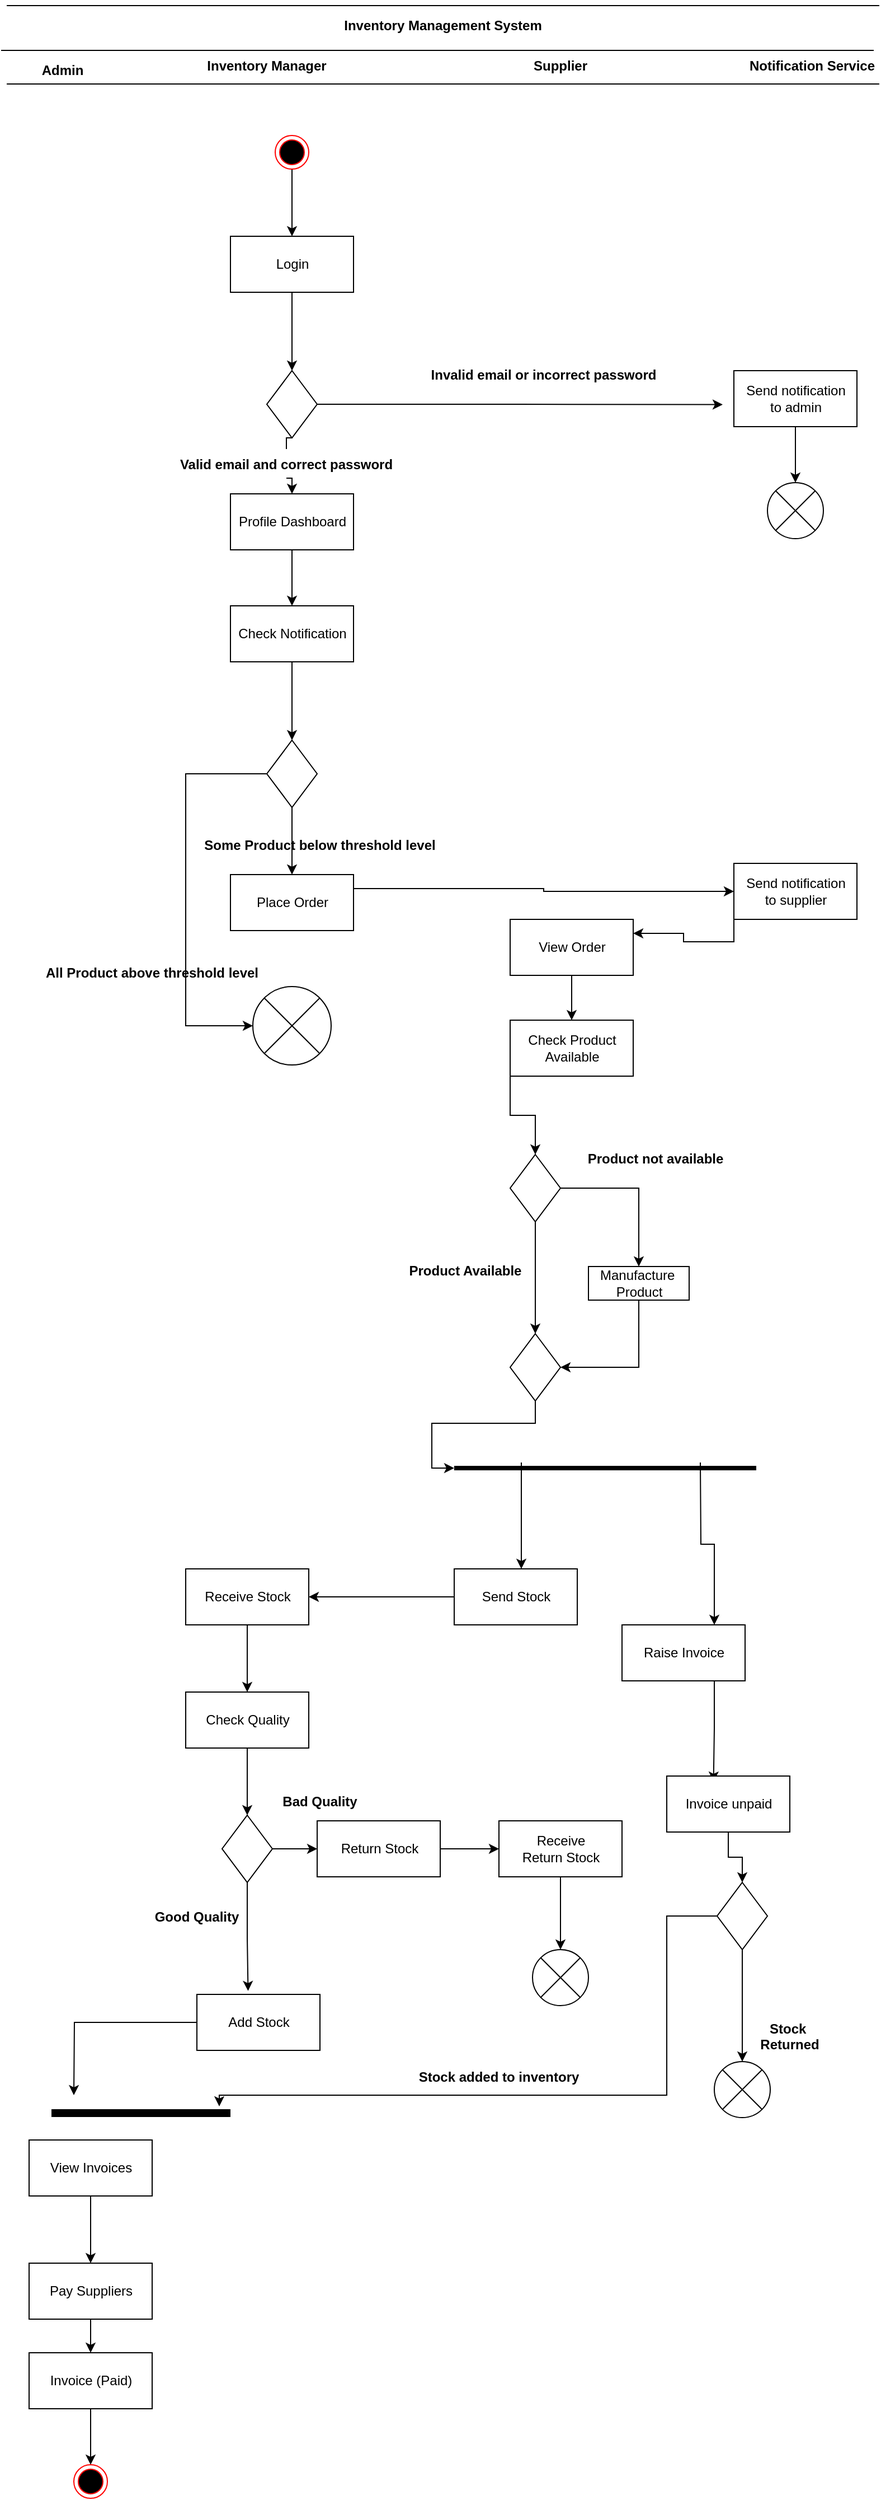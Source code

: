 <mxfile version="18.1.3" type="github">
  <diagram id="2L1QcjxcmZMj7yHxc33M" name="Page-1">
    <mxGraphModel dx="1702" dy="1132" grid="1" gridSize="10" guides="1" tooltips="1" connect="1" arrows="1" fold="1" page="1" pageScale="1" pageWidth="850" pageHeight="1100" math="0" shadow="0">
      <root>
        <mxCell id="0" />
        <mxCell id="1" parent="0" />
        <mxCell id="zsLujijA-3i3w-I2AtpR-12" style="edgeStyle=orthogonalEdgeStyle;rounded=0;orthogonalLoop=1;jettySize=auto;html=1;exitX=0.5;exitY=1;exitDx=0;exitDy=0;entryX=0.5;entryY=0;entryDx=0;entryDy=0;" edge="1" parent="1" source="zsLujijA-3i3w-I2AtpR-5" target="zsLujijA-3i3w-I2AtpR-11">
          <mxGeometry relative="1" as="geometry" />
        </mxCell>
        <mxCell id="zsLujijA-3i3w-I2AtpR-5" value="" style="ellipse;html=1;shape=endState;fillColor=#000000;strokeColor=#ff0000;" vertex="1" parent="1">
          <mxGeometry x="280" y="160" width="30" height="30" as="geometry" />
        </mxCell>
        <mxCell id="zsLujijA-3i3w-I2AtpR-7" value="" style="line;strokeWidth=1;fillColor=none;align=left;verticalAlign=middle;spacingTop=-1;spacingLeft=3;spacingRight=3;rotatable=0;labelPosition=right;points=[];portConstraint=eastwest;" vertex="1" parent="1">
          <mxGeometry x="40" y="110" width="780" height="8" as="geometry" />
        </mxCell>
        <mxCell id="zsLujijA-3i3w-I2AtpR-8" value="" style="line;strokeWidth=1;fillColor=none;align=left;verticalAlign=middle;spacingTop=-1;spacingLeft=3;spacingRight=3;rotatable=0;labelPosition=right;points=[];portConstraint=eastwest;" vertex="1" parent="1">
          <mxGeometry x="35" y="80" width="780" height="8" as="geometry" />
        </mxCell>
        <mxCell id="zsLujijA-3i3w-I2AtpR-9" value="" style="line;strokeWidth=1;fillColor=none;align=left;verticalAlign=middle;spacingTop=-1;spacingLeft=3;spacingRight=3;rotatable=0;labelPosition=right;points=[];portConstraint=eastwest;" vertex="1" parent="1">
          <mxGeometry x="40" y="40" width="780" height="8" as="geometry" />
        </mxCell>
        <mxCell id="zsLujijA-3i3w-I2AtpR-14" style="edgeStyle=orthogonalEdgeStyle;rounded=0;orthogonalLoop=1;jettySize=auto;html=1;exitX=0.5;exitY=1;exitDx=0;exitDy=0;entryX=0.5;entryY=0;entryDx=0;entryDy=0;" edge="1" parent="1" source="zsLujijA-3i3w-I2AtpR-11" target="zsLujijA-3i3w-I2AtpR-13">
          <mxGeometry relative="1" as="geometry" />
        </mxCell>
        <mxCell id="zsLujijA-3i3w-I2AtpR-11" value="Login" style="html=1;" vertex="1" parent="1">
          <mxGeometry x="240" y="250" width="110" height="50" as="geometry" />
        </mxCell>
        <mxCell id="zsLujijA-3i3w-I2AtpR-17" style="edgeStyle=orthogonalEdgeStyle;rounded=0;orthogonalLoop=1;jettySize=auto;html=1;exitX=0.5;exitY=1;exitDx=0;exitDy=0;entryX=0.5;entryY=0;entryDx=0;entryDy=0;startArrow=none;" edge="1" parent="1" source="zsLujijA-3i3w-I2AtpR-44" target="zsLujijA-3i3w-I2AtpR-15">
          <mxGeometry relative="1" as="geometry" />
        </mxCell>
        <mxCell id="zsLujijA-3i3w-I2AtpR-28" style="edgeStyle=orthogonalEdgeStyle;rounded=0;orthogonalLoop=1;jettySize=auto;html=1;exitX=1;exitY=0.5;exitDx=0;exitDy=0;" edge="1" parent="1" source="zsLujijA-3i3w-I2AtpR-13">
          <mxGeometry relative="1" as="geometry">
            <mxPoint x="680" y="400.308" as="targetPoint" />
          </mxGeometry>
        </mxCell>
        <mxCell id="zsLujijA-3i3w-I2AtpR-13" value="" style="shape=rhombus;perimeter=rhombusPerimeter;whiteSpace=wrap;html=1;align=center;" vertex="1" parent="1">
          <mxGeometry x="272.5" y="370" width="45" height="60" as="geometry" />
        </mxCell>
        <mxCell id="zsLujijA-3i3w-I2AtpR-18" style="edgeStyle=orthogonalEdgeStyle;rounded=0;orthogonalLoop=1;jettySize=auto;html=1;exitX=0.5;exitY=1;exitDx=0;exitDy=0;entryX=0.5;entryY=0;entryDx=0;entryDy=0;" edge="1" parent="1" source="zsLujijA-3i3w-I2AtpR-15" target="zsLujijA-3i3w-I2AtpR-16">
          <mxGeometry relative="1" as="geometry" />
        </mxCell>
        <mxCell id="zsLujijA-3i3w-I2AtpR-15" value="Profile Dashboard" style="html=1;" vertex="1" parent="1">
          <mxGeometry x="240" y="480" width="110" height="50" as="geometry" />
        </mxCell>
        <mxCell id="zsLujijA-3i3w-I2AtpR-21" style="edgeStyle=orthogonalEdgeStyle;rounded=0;orthogonalLoop=1;jettySize=auto;html=1;exitX=0.5;exitY=1;exitDx=0;exitDy=0;entryX=0.5;entryY=0;entryDx=0;entryDy=0;" edge="1" parent="1" source="zsLujijA-3i3w-I2AtpR-16" target="zsLujijA-3i3w-I2AtpR-19">
          <mxGeometry relative="1" as="geometry" />
        </mxCell>
        <mxCell id="zsLujijA-3i3w-I2AtpR-16" value="Check Notification" style="html=1;" vertex="1" parent="1">
          <mxGeometry x="240" y="580" width="110" height="50" as="geometry" />
        </mxCell>
        <mxCell id="zsLujijA-3i3w-I2AtpR-22" style="edgeStyle=orthogonalEdgeStyle;rounded=0;orthogonalLoop=1;jettySize=auto;html=1;" edge="1" parent="1" source="zsLujijA-3i3w-I2AtpR-19" target="zsLujijA-3i3w-I2AtpR-20">
          <mxGeometry relative="1" as="geometry" />
        </mxCell>
        <mxCell id="zsLujijA-3i3w-I2AtpR-24" style="edgeStyle=orthogonalEdgeStyle;rounded=0;orthogonalLoop=1;jettySize=auto;html=1;exitX=0;exitY=0.5;exitDx=0;exitDy=0;entryX=0;entryY=0.5;entryDx=0;entryDy=0;entryPerimeter=0;" edge="1" parent="1" source="zsLujijA-3i3w-I2AtpR-19" target="zsLujijA-3i3w-I2AtpR-23">
          <mxGeometry relative="1" as="geometry">
            <mxPoint x="190" y="960" as="targetPoint" />
            <Array as="points">
              <mxPoint x="200" y="730" />
              <mxPoint x="200" y="955" />
            </Array>
          </mxGeometry>
        </mxCell>
        <mxCell id="zsLujijA-3i3w-I2AtpR-19" value="" style="shape=rhombus;perimeter=rhombusPerimeter;whiteSpace=wrap;html=1;align=center;" vertex="1" parent="1">
          <mxGeometry x="272.5" y="700" width="45" height="60" as="geometry" />
        </mxCell>
        <mxCell id="zsLujijA-3i3w-I2AtpR-31" style="edgeStyle=orthogonalEdgeStyle;rounded=0;orthogonalLoop=1;jettySize=auto;html=1;exitX=1;exitY=0.25;exitDx=0;exitDy=0;entryX=0;entryY=0.5;entryDx=0;entryDy=0;" edge="1" parent="1" source="zsLujijA-3i3w-I2AtpR-20" target="zsLujijA-3i3w-I2AtpR-30">
          <mxGeometry relative="1" as="geometry" />
        </mxCell>
        <mxCell id="zsLujijA-3i3w-I2AtpR-20" value="Place Order" style="html=1;" vertex="1" parent="1">
          <mxGeometry x="240" y="820" width="110" height="50" as="geometry" />
        </mxCell>
        <mxCell id="zsLujijA-3i3w-I2AtpR-23" value="" style="verticalLabelPosition=bottom;verticalAlign=top;html=1;shape=mxgraph.flowchart.or;" vertex="1" parent="1">
          <mxGeometry x="260" y="920" width="70" height="70" as="geometry" />
        </mxCell>
        <mxCell id="zsLujijA-3i3w-I2AtpR-29" style="edgeStyle=orthogonalEdgeStyle;rounded=0;orthogonalLoop=1;jettySize=auto;html=1;exitX=0.5;exitY=1;exitDx=0;exitDy=0;entryX=0.5;entryY=0;entryDx=0;entryDy=0;entryPerimeter=0;" edge="1" parent="1" source="zsLujijA-3i3w-I2AtpR-25" target="zsLujijA-3i3w-I2AtpR-26">
          <mxGeometry relative="1" as="geometry" />
        </mxCell>
        <mxCell id="zsLujijA-3i3w-I2AtpR-25" value="Send notification &lt;br&gt;to admin" style="html=1;" vertex="1" parent="1">
          <mxGeometry x="690" y="370" width="110" height="50" as="geometry" />
        </mxCell>
        <mxCell id="zsLujijA-3i3w-I2AtpR-26" value="" style="verticalLabelPosition=bottom;verticalAlign=top;html=1;shape=mxgraph.flowchart.or;" vertex="1" parent="1">
          <mxGeometry x="720" y="470" width="50" height="50" as="geometry" />
        </mxCell>
        <mxCell id="zsLujijA-3i3w-I2AtpR-33" style="edgeStyle=orthogonalEdgeStyle;rounded=0;orthogonalLoop=1;jettySize=auto;html=1;exitX=0;exitY=1;exitDx=0;exitDy=0;entryX=1;entryY=0.25;entryDx=0;entryDy=0;" edge="1" parent="1" source="zsLujijA-3i3w-I2AtpR-30" target="zsLujijA-3i3w-I2AtpR-32">
          <mxGeometry relative="1" as="geometry" />
        </mxCell>
        <mxCell id="zsLujijA-3i3w-I2AtpR-30" value="Send notification &lt;br&gt;to supplier" style="html=1;" vertex="1" parent="1">
          <mxGeometry x="690" y="810" width="110" height="50" as="geometry" />
        </mxCell>
        <mxCell id="zsLujijA-3i3w-I2AtpR-35" style="edgeStyle=orthogonalEdgeStyle;rounded=0;orthogonalLoop=1;jettySize=auto;html=1;exitX=0.5;exitY=1;exitDx=0;exitDy=0;entryX=0.5;entryY=0;entryDx=0;entryDy=0;" edge="1" parent="1" source="zsLujijA-3i3w-I2AtpR-32" target="zsLujijA-3i3w-I2AtpR-34">
          <mxGeometry relative="1" as="geometry" />
        </mxCell>
        <mxCell id="zsLujijA-3i3w-I2AtpR-32" value="View Order" style="html=1;" vertex="1" parent="1">
          <mxGeometry x="490" y="860" width="110" height="50" as="geometry" />
        </mxCell>
        <mxCell id="zsLujijA-3i3w-I2AtpR-37" style="edgeStyle=orthogonalEdgeStyle;rounded=0;orthogonalLoop=1;jettySize=auto;html=1;exitX=0;exitY=1;exitDx=0;exitDy=0;entryX=0.5;entryY=0;entryDx=0;entryDy=0;" edge="1" parent="1" source="zsLujijA-3i3w-I2AtpR-34" target="zsLujijA-3i3w-I2AtpR-36">
          <mxGeometry relative="1" as="geometry" />
        </mxCell>
        <mxCell id="zsLujijA-3i3w-I2AtpR-34" value="Check Product &lt;br&gt;Available" style="html=1;" vertex="1" parent="1">
          <mxGeometry x="490" y="950" width="110" height="50" as="geometry" />
        </mxCell>
        <mxCell id="zsLujijA-3i3w-I2AtpR-39" style="edgeStyle=orthogonalEdgeStyle;rounded=0;orthogonalLoop=1;jettySize=auto;html=1;exitX=1;exitY=0.5;exitDx=0;exitDy=0;entryX=0.5;entryY=0;entryDx=0;entryDy=0;" edge="1" parent="1" source="zsLujijA-3i3w-I2AtpR-36" target="zsLujijA-3i3w-I2AtpR-38">
          <mxGeometry relative="1" as="geometry">
            <mxPoint x="610" y="1100.308" as="targetPoint" />
          </mxGeometry>
        </mxCell>
        <mxCell id="zsLujijA-3i3w-I2AtpR-43" style="edgeStyle=orthogonalEdgeStyle;rounded=0;orthogonalLoop=1;jettySize=auto;html=1;exitX=0.5;exitY=1;exitDx=0;exitDy=0;entryX=0.5;entryY=0;entryDx=0;entryDy=0;" edge="1" parent="1" source="zsLujijA-3i3w-I2AtpR-36" target="zsLujijA-3i3w-I2AtpR-40">
          <mxGeometry relative="1" as="geometry" />
        </mxCell>
        <mxCell id="zsLujijA-3i3w-I2AtpR-36" value="" style="shape=rhombus;perimeter=rhombusPerimeter;whiteSpace=wrap;html=1;align=center;" vertex="1" parent="1">
          <mxGeometry x="490" y="1070" width="45" height="60" as="geometry" />
        </mxCell>
        <mxCell id="zsLujijA-3i3w-I2AtpR-42" style="edgeStyle=orthogonalEdgeStyle;rounded=0;orthogonalLoop=1;jettySize=auto;html=1;exitX=0.5;exitY=1;exitDx=0;exitDy=0;entryX=1;entryY=0.5;entryDx=0;entryDy=0;" edge="1" parent="1" source="zsLujijA-3i3w-I2AtpR-38" target="zsLujijA-3i3w-I2AtpR-40">
          <mxGeometry relative="1" as="geometry">
            <mxPoint x="600" y="1260" as="targetPoint" />
          </mxGeometry>
        </mxCell>
        <mxCell id="zsLujijA-3i3w-I2AtpR-38" value="Manufacture&amp;nbsp;&lt;br&gt;Product" style="html=1;" vertex="1" parent="1">
          <mxGeometry x="560" y="1170" width="90" height="30" as="geometry" />
        </mxCell>
        <mxCell id="zsLujijA-3i3w-I2AtpR-92" style="edgeStyle=orthogonalEdgeStyle;rounded=0;orthogonalLoop=1;jettySize=auto;html=1;exitX=0.5;exitY=1;exitDx=0;exitDy=0;" edge="1" parent="1" source="zsLujijA-3i3w-I2AtpR-40" target="zsLujijA-3i3w-I2AtpR-51">
          <mxGeometry relative="1" as="geometry" />
        </mxCell>
        <mxCell id="zsLujijA-3i3w-I2AtpR-40" value="" style="shape=rhombus;perimeter=rhombusPerimeter;whiteSpace=wrap;html=1;align=center;" vertex="1" parent="1">
          <mxGeometry x="490" y="1230" width="45" height="60" as="geometry" />
        </mxCell>
        <mxCell id="zsLujijA-3i3w-I2AtpR-44" value="Valid email and correct password" style="text;align=center;fontStyle=1;verticalAlign=middle;spacingLeft=3;spacingRight=3;strokeColor=none;rotatable=0;points=[[0,0.5],[1,0.5]];portConstraint=eastwest;" vertex="1" parent="1">
          <mxGeometry x="250" y="440" width="80" height="26" as="geometry" />
        </mxCell>
        <mxCell id="zsLujijA-3i3w-I2AtpR-45" value="" style="edgeStyle=orthogonalEdgeStyle;rounded=0;orthogonalLoop=1;jettySize=auto;html=1;exitX=0.5;exitY=1;exitDx=0;exitDy=0;entryX=0.5;entryY=0;entryDx=0;entryDy=0;endArrow=none;" edge="1" parent="1" source="zsLujijA-3i3w-I2AtpR-13" target="zsLujijA-3i3w-I2AtpR-44">
          <mxGeometry relative="1" as="geometry">
            <mxPoint x="295.0" y="430" as="sourcePoint" />
            <mxPoint x="295.0" y="480.0" as="targetPoint" />
          </mxGeometry>
        </mxCell>
        <mxCell id="zsLujijA-3i3w-I2AtpR-46" value="Invalid email or incorrect password" style="text;align=center;fontStyle=1;verticalAlign=middle;spacingLeft=3;spacingRight=3;strokeColor=none;rotatable=0;points=[[0,0.5],[1,0.5]];portConstraint=eastwest;" vertex="1" parent="1">
          <mxGeometry x="480" y="360" width="80" height="26" as="geometry" />
        </mxCell>
        <mxCell id="zsLujijA-3i3w-I2AtpR-47" value="Some Product below threshold level" style="text;align=center;fontStyle=1;verticalAlign=middle;spacingLeft=3;spacingRight=3;strokeColor=none;rotatable=0;points=[[0,0.5],[1,0.5]];portConstraint=eastwest;" vertex="1" parent="1">
          <mxGeometry x="280" y="780" width="80" height="26" as="geometry" />
        </mxCell>
        <mxCell id="zsLujijA-3i3w-I2AtpR-48" value="All Product above threshold level" style="text;align=center;fontStyle=1;verticalAlign=middle;spacingLeft=3;spacingRight=3;strokeColor=none;rotatable=0;points=[[0,0.5],[1,0.5]];portConstraint=eastwest;" vertex="1" parent="1">
          <mxGeometry x="130" y="894" width="80" height="26" as="geometry" />
        </mxCell>
        <mxCell id="zsLujijA-3i3w-I2AtpR-49" value="Product not available" style="text;align=center;fontStyle=1;verticalAlign=middle;spacingLeft=3;spacingRight=3;strokeColor=none;rotatable=0;points=[[0,0.5],[1,0.5]];portConstraint=eastwest;" vertex="1" parent="1">
          <mxGeometry x="580" y="1060" width="80" height="26" as="geometry" />
        </mxCell>
        <mxCell id="zsLujijA-3i3w-I2AtpR-50" value="Product Available" style="text;align=center;fontStyle=1;verticalAlign=middle;spacingLeft=3;spacingRight=3;strokeColor=none;rotatable=0;points=[[0,0.5],[1,0.5]];portConstraint=eastwest;" vertex="1" parent="1">
          <mxGeometry x="410" y="1160" width="80" height="26" as="geometry" />
        </mxCell>
        <mxCell id="zsLujijA-3i3w-I2AtpR-51" value="" style="line;strokeWidth=4;fillColor=none;align=left;verticalAlign=middle;spacingTop=-1;spacingLeft=3;spacingRight=3;rotatable=0;labelPosition=right;points=[];portConstraint=eastwest;" vertex="1" parent="1">
          <mxGeometry x="440" y="1030" width="270" height="640" as="geometry" />
        </mxCell>
        <mxCell id="zsLujijA-3i3w-I2AtpR-59" style="edgeStyle=orthogonalEdgeStyle;rounded=0;orthogonalLoop=1;jettySize=auto;html=1;exitX=0;exitY=0.5;exitDx=0;exitDy=0;entryX=1;entryY=0.5;entryDx=0;entryDy=0;" edge="1" parent="1" source="zsLujijA-3i3w-I2AtpR-53" target="zsLujijA-3i3w-I2AtpR-58">
          <mxGeometry relative="1" as="geometry" />
        </mxCell>
        <mxCell id="zsLujijA-3i3w-I2AtpR-73" style="edgeStyle=orthogonalEdgeStyle;rounded=0;orthogonalLoop=1;jettySize=auto;html=1;exitX=0.5;exitY=0;exitDx=0;exitDy=0;entryX=0.5;entryY=0;entryDx=0;entryDy=0;" edge="1" parent="1" source="zsLujijA-3i3w-I2AtpR-53" target="zsLujijA-3i3w-I2AtpR-53">
          <mxGeometry relative="1" as="geometry" />
        </mxCell>
        <mxCell id="zsLujijA-3i3w-I2AtpR-53" value="Send Stock" style="html=1;" vertex="1" parent="1">
          <mxGeometry x="440" y="1440" width="110" height="50" as="geometry" />
        </mxCell>
        <mxCell id="zsLujijA-3i3w-I2AtpR-95" style="edgeStyle=orthogonalEdgeStyle;rounded=0;orthogonalLoop=1;jettySize=auto;html=1;exitX=0.75;exitY=1;exitDx=0;exitDy=0;entryX=0.38;entryY=0.1;entryDx=0;entryDy=0;entryPerimeter=0;" edge="1" parent="1" source="zsLujijA-3i3w-I2AtpR-54" target="zsLujijA-3i3w-I2AtpR-75">
          <mxGeometry relative="1" as="geometry" />
        </mxCell>
        <mxCell id="zsLujijA-3i3w-I2AtpR-54" value="Raise Invoice" style="html=1;" vertex="1" parent="1">
          <mxGeometry x="590" y="1490" width="110" height="50" as="geometry" />
        </mxCell>
        <mxCell id="zsLujijA-3i3w-I2AtpR-61" style="edgeStyle=orthogonalEdgeStyle;rounded=0;orthogonalLoop=1;jettySize=auto;html=1;exitX=0.5;exitY=1;exitDx=0;exitDy=0;entryX=0.5;entryY=0;entryDx=0;entryDy=0;" edge="1" parent="1" source="zsLujijA-3i3w-I2AtpR-58" target="zsLujijA-3i3w-I2AtpR-60">
          <mxGeometry relative="1" as="geometry" />
        </mxCell>
        <mxCell id="zsLujijA-3i3w-I2AtpR-58" value="Receive Stock" style="html=1;" vertex="1" parent="1">
          <mxGeometry x="200" y="1440" width="110" height="50" as="geometry" />
        </mxCell>
        <mxCell id="zsLujijA-3i3w-I2AtpR-63" style="edgeStyle=orthogonalEdgeStyle;rounded=0;orthogonalLoop=1;jettySize=auto;html=1;exitX=0.5;exitY=1;exitDx=0;exitDy=0;entryX=0.5;entryY=0;entryDx=0;entryDy=0;" edge="1" parent="1" source="zsLujijA-3i3w-I2AtpR-60" target="zsLujijA-3i3w-I2AtpR-62">
          <mxGeometry relative="1" as="geometry" />
        </mxCell>
        <mxCell id="zsLujijA-3i3w-I2AtpR-60" value="Check Quality" style="html=1;" vertex="1" parent="1">
          <mxGeometry x="200" y="1550" width="110" height="50" as="geometry" />
        </mxCell>
        <mxCell id="zsLujijA-3i3w-I2AtpR-65" style="edgeStyle=orthogonalEdgeStyle;rounded=0;orthogonalLoop=1;jettySize=auto;html=1;exitX=1;exitY=0.5;exitDx=0;exitDy=0;entryX=0;entryY=0.5;entryDx=0;entryDy=0;" edge="1" parent="1" source="zsLujijA-3i3w-I2AtpR-62" target="zsLujijA-3i3w-I2AtpR-64">
          <mxGeometry relative="1" as="geometry" />
        </mxCell>
        <mxCell id="zsLujijA-3i3w-I2AtpR-72" style="edgeStyle=orthogonalEdgeStyle;rounded=0;orthogonalLoop=1;jettySize=auto;html=1;exitX=0.5;exitY=1;exitDx=0;exitDy=0;entryX=0.416;entryY=-0.062;entryDx=0;entryDy=0;entryPerimeter=0;" edge="1" parent="1" source="zsLujijA-3i3w-I2AtpR-62" target="zsLujijA-3i3w-I2AtpR-71">
          <mxGeometry relative="1" as="geometry" />
        </mxCell>
        <mxCell id="zsLujijA-3i3w-I2AtpR-62" value="" style="shape=rhombus;perimeter=rhombusPerimeter;whiteSpace=wrap;html=1;align=center;" vertex="1" parent="1">
          <mxGeometry x="232.5" y="1660" width="45" height="60" as="geometry" />
        </mxCell>
        <mxCell id="zsLujijA-3i3w-I2AtpR-68" style="edgeStyle=orthogonalEdgeStyle;rounded=0;orthogonalLoop=1;jettySize=auto;html=1;exitX=1;exitY=0.5;exitDx=0;exitDy=0;entryX=0;entryY=0.5;entryDx=0;entryDy=0;" edge="1" parent="1" source="zsLujijA-3i3w-I2AtpR-64" target="zsLujijA-3i3w-I2AtpR-67">
          <mxGeometry relative="1" as="geometry" />
        </mxCell>
        <mxCell id="zsLujijA-3i3w-I2AtpR-64" value="Return Stock" style="html=1;" vertex="1" parent="1">
          <mxGeometry x="317.5" y="1665" width="110" height="50" as="geometry" />
        </mxCell>
        <mxCell id="zsLujijA-3i3w-I2AtpR-70" style="edgeStyle=orthogonalEdgeStyle;rounded=0;orthogonalLoop=1;jettySize=auto;html=1;exitX=0.5;exitY=1;exitDx=0;exitDy=0;entryX=0.5;entryY=0;entryDx=0;entryDy=0;entryPerimeter=0;" edge="1" parent="1" source="zsLujijA-3i3w-I2AtpR-67" target="zsLujijA-3i3w-I2AtpR-69">
          <mxGeometry relative="1" as="geometry" />
        </mxCell>
        <mxCell id="zsLujijA-3i3w-I2AtpR-67" value="Receive &lt;br&gt;Return Stock" style="html=1;" vertex="1" parent="1">
          <mxGeometry x="480" y="1665" width="110" height="50" as="geometry" />
        </mxCell>
        <mxCell id="zsLujijA-3i3w-I2AtpR-69" value="" style="verticalLabelPosition=bottom;verticalAlign=top;html=1;shape=mxgraph.flowchart.or;" vertex="1" parent="1">
          <mxGeometry x="510" y="1780" width="50" height="50" as="geometry" />
        </mxCell>
        <mxCell id="zsLujijA-3i3w-I2AtpR-89" style="edgeStyle=orthogonalEdgeStyle;rounded=0;orthogonalLoop=1;jettySize=auto;html=1;exitX=0;exitY=0.5;exitDx=0;exitDy=0;" edge="1" parent="1" source="zsLujijA-3i3w-I2AtpR-71">
          <mxGeometry relative="1" as="geometry">
            <mxPoint x="100" y="1910" as="targetPoint" />
          </mxGeometry>
        </mxCell>
        <mxCell id="zsLujijA-3i3w-I2AtpR-71" value="Add Stock" style="html=1;" vertex="1" parent="1">
          <mxGeometry x="210" y="1820" width="110" height="50" as="geometry" />
        </mxCell>
        <mxCell id="zsLujijA-3i3w-I2AtpR-79" style="edgeStyle=orthogonalEdgeStyle;rounded=0;orthogonalLoop=1;jettySize=auto;html=1;exitX=0.5;exitY=1;exitDx=0;exitDy=0;entryX=0.5;entryY=0;entryDx=0;entryDy=0;" edge="1" parent="1" source="zsLujijA-3i3w-I2AtpR-75" target="zsLujijA-3i3w-I2AtpR-77">
          <mxGeometry relative="1" as="geometry" />
        </mxCell>
        <mxCell id="zsLujijA-3i3w-I2AtpR-75" value="Invoice unpaid" style="html=1;" vertex="1" parent="1">
          <mxGeometry x="630" y="1625" width="110" height="50" as="geometry" />
        </mxCell>
        <mxCell id="zsLujijA-3i3w-I2AtpR-80" style="edgeStyle=orthogonalEdgeStyle;rounded=0;orthogonalLoop=1;jettySize=auto;html=1;exitX=0.5;exitY=1;exitDx=0;exitDy=0;entryX=0.5;entryY=0;entryDx=0;entryDy=0;entryPerimeter=0;" edge="1" parent="1" source="zsLujijA-3i3w-I2AtpR-77" target="zsLujijA-3i3w-I2AtpR-78">
          <mxGeometry relative="1" as="geometry" />
        </mxCell>
        <mxCell id="zsLujijA-3i3w-I2AtpR-90" style="edgeStyle=orthogonalEdgeStyle;rounded=0;orthogonalLoop=1;jettySize=auto;html=1;exitX=0;exitY=0.5;exitDx=0;exitDy=0;" edge="1" parent="1" source="zsLujijA-3i3w-I2AtpR-77">
          <mxGeometry relative="1" as="geometry">
            <mxPoint x="230" y="1920" as="targetPoint" />
            <Array as="points">
              <mxPoint x="630" y="1750" />
              <mxPoint x="630" y="1910" />
            </Array>
          </mxGeometry>
        </mxCell>
        <mxCell id="zsLujijA-3i3w-I2AtpR-77" value="" style="shape=rhombus;perimeter=rhombusPerimeter;whiteSpace=wrap;html=1;align=center;" vertex="1" parent="1">
          <mxGeometry x="675" y="1720" width="45" height="60" as="geometry" />
        </mxCell>
        <mxCell id="zsLujijA-3i3w-I2AtpR-78" value="" style="verticalLabelPosition=bottom;verticalAlign=top;html=1;shape=mxgraph.flowchart.or;" vertex="1" parent="1">
          <mxGeometry x="672.5" y="1880" width="50" height="50" as="geometry" />
        </mxCell>
        <mxCell id="zsLujijA-3i3w-I2AtpR-86" style="edgeStyle=orthogonalEdgeStyle;rounded=0;orthogonalLoop=1;jettySize=auto;html=1;exitX=0.5;exitY=1;exitDx=0;exitDy=0;entryX=0.5;entryY=0;entryDx=0;entryDy=0;" edge="1" parent="1" source="zsLujijA-3i3w-I2AtpR-81" target="zsLujijA-3i3w-I2AtpR-82">
          <mxGeometry relative="1" as="geometry" />
        </mxCell>
        <mxCell id="zsLujijA-3i3w-I2AtpR-81" value="View Invoices" style="html=1;" vertex="1" parent="1">
          <mxGeometry x="60" y="1950" width="110" height="50" as="geometry" />
        </mxCell>
        <mxCell id="zsLujijA-3i3w-I2AtpR-87" style="edgeStyle=orthogonalEdgeStyle;rounded=0;orthogonalLoop=1;jettySize=auto;html=1;exitX=0.5;exitY=1;exitDx=0;exitDy=0;entryX=0.5;entryY=0;entryDx=0;entryDy=0;" edge="1" parent="1" source="zsLujijA-3i3w-I2AtpR-82" target="zsLujijA-3i3w-I2AtpR-83">
          <mxGeometry relative="1" as="geometry" />
        </mxCell>
        <mxCell id="zsLujijA-3i3w-I2AtpR-82" value="Pay Suppliers" style="html=1;" vertex="1" parent="1">
          <mxGeometry x="60" y="2060" width="110" height="50" as="geometry" />
        </mxCell>
        <mxCell id="zsLujijA-3i3w-I2AtpR-88" style="edgeStyle=orthogonalEdgeStyle;rounded=0;orthogonalLoop=1;jettySize=auto;html=1;exitX=0.5;exitY=1;exitDx=0;exitDy=0;entryX=0.5;entryY=0;entryDx=0;entryDy=0;" edge="1" parent="1" source="zsLujijA-3i3w-I2AtpR-83" target="zsLujijA-3i3w-I2AtpR-85">
          <mxGeometry relative="1" as="geometry" />
        </mxCell>
        <mxCell id="zsLujijA-3i3w-I2AtpR-83" value="Invoice (Paid)" style="html=1;" vertex="1" parent="1">
          <mxGeometry x="60" y="2140" width="110" height="50" as="geometry" />
        </mxCell>
        <mxCell id="zsLujijA-3i3w-I2AtpR-85" value="" style="ellipse;html=1;shape=endState;fillColor=#000000;strokeColor=#ff0000;" vertex="1" parent="1">
          <mxGeometry x="100" y="2240" width="30" height="30" as="geometry" />
        </mxCell>
        <mxCell id="zsLujijA-3i3w-I2AtpR-91" value="" style="line;strokeWidth=7;fillColor=none;align=left;verticalAlign=middle;spacingTop=-1;spacingLeft=3;spacingRight=3;rotatable=0;labelPosition=right;points=[];portConstraint=eastwest;" vertex="1" parent="1">
          <mxGeometry x="80" y="1922" width="160" height="8" as="geometry" />
        </mxCell>
        <mxCell id="zsLujijA-3i3w-I2AtpR-93" style="edgeStyle=orthogonalEdgeStyle;rounded=0;orthogonalLoop=1;jettySize=auto;html=1;entryX=1;entryY=0.5;entryDx=0;entryDy=0;" edge="1" parent="1">
          <mxGeometry relative="1" as="geometry">
            <mxPoint x="500" y="1345" as="sourcePoint" />
            <mxPoint x="500.0" y="1440" as="targetPoint" />
          </mxGeometry>
        </mxCell>
        <mxCell id="zsLujijA-3i3w-I2AtpR-94" style="edgeStyle=orthogonalEdgeStyle;rounded=0;orthogonalLoop=1;jettySize=auto;html=1;entryX=0.75;entryY=0;entryDx=0;entryDy=0;" edge="1" parent="1" target="zsLujijA-3i3w-I2AtpR-54">
          <mxGeometry relative="1" as="geometry">
            <mxPoint x="660" y="1345" as="sourcePoint" />
            <mxPoint x="660" y="1440" as="targetPoint" />
          </mxGeometry>
        </mxCell>
        <mxCell id="zsLujijA-3i3w-I2AtpR-96" value="Stock added to inventory" style="text;align=center;fontStyle=1;verticalAlign=middle;spacingLeft=3;spacingRight=3;strokeColor=none;rotatable=0;points=[[0,0.5],[1,0.5]];portConstraint=eastwest;" vertex="1" parent="1">
          <mxGeometry x="440" y="1880" width="80" height="26" as="geometry" />
        </mxCell>
        <mxCell id="zsLujijA-3i3w-I2AtpR-97" value="Good Quality" style="text;align=center;fontStyle=1;verticalAlign=middle;spacingLeft=3;spacingRight=3;strokeColor=none;rotatable=0;points=[[0,0.5],[1,0.5]];portConstraint=eastwest;" vertex="1" parent="1">
          <mxGeometry x="170" y="1737" width="80" height="26" as="geometry" />
        </mxCell>
        <mxCell id="zsLujijA-3i3w-I2AtpR-98" value="Bad Quality" style="text;align=center;fontStyle=1;verticalAlign=middle;spacingLeft=3;spacingRight=3;strokeColor=none;rotatable=0;points=[[0,0.5],[1,0.5]];portConstraint=eastwest;" vertex="1" parent="1">
          <mxGeometry x="280" y="1634" width="80" height="26" as="geometry" />
        </mxCell>
        <mxCell id="zsLujijA-3i3w-I2AtpR-99" value="Stock &#xa;Returned" style="text;align=center;fontStyle=1;verticalAlign=middle;spacingLeft=3;spacingRight=3;strokeColor=none;rotatable=0;points=[[0,0.5],[1,0.5]];portConstraint=eastwest;" vertex="1" parent="1">
          <mxGeometry x="700" y="1844" width="80" height="26" as="geometry" />
        </mxCell>
        <mxCell id="zsLujijA-3i3w-I2AtpR-100" value="Admin" style="text;align=center;fontStyle=1;verticalAlign=middle;spacingLeft=3;spacingRight=3;strokeColor=none;rotatable=0;points=[[0,0.5],[1,0.5]];portConstraint=eastwest;" vertex="1" parent="1">
          <mxGeometry x="50" y="88" width="80" height="26" as="geometry" />
        </mxCell>
        <mxCell id="zsLujijA-3i3w-I2AtpR-101" value="Inventory Manager" style="text;align=center;fontStyle=1;verticalAlign=middle;spacingLeft=3;spacingRight=3;strokeColor=none;rotatable=0;points=[[0,0.5],[1,0.5]];portConstraint=eastwest;" vertex="1" parent="1">
          <mxGeometry x="232.5" y="84" width="80" height="26" as="geometry" />
        </mxCell>
        <mxCell id="zsLujijA-3i3w-I2AtpR-102" value="Supplier" style="text;align=center;fontStyle=1;verticalAlign=middle;spacingLeft=3;spacingRight=3;strokeColor=none;rotatable=0;points=[[0,0.5],[1,0.5]];portConstraint=eastwest;" vertex="1" parent="1">
          <mxGeometry x="495" y="84" width="80" height="26" as="geometry" />
        </mxCell>
        <mxCell id="zsLujijA-3i3w-I2AtpR-103" value="Notification Service" style="text;align=center;fontStyle=1;verticalAlign=middle;spacingLeft=3;spacingRight=3;strokeColor=none;rotatable=0;points=[[0,0.5],[1,0.5]];portConstraint=eastwest;" vertex="1" parent="1">
          <mxGeometry x="720" y="84" width="80" height="26" as="geometry" />
        </mxCell>
        <mxCell id="zsLujijA-3i3w-I2AtpR-104" value="Inventory Management System" style="text;align=center;fontStyle=1;verticalAlign=middle;spacingLeft=3;spacingRight=3;strokeColor=none;rotatable=0;points=[[0,0.5],[1,0.5]];portConstraint=eastwest;" vertex="1" parent="1">
          <mxGeometry x="390" y="48" width="80" height="26" as="geometry" />
        </mxCell>
      </root>
    </mxGraphModel>
  </diagram>
</mxfile>
